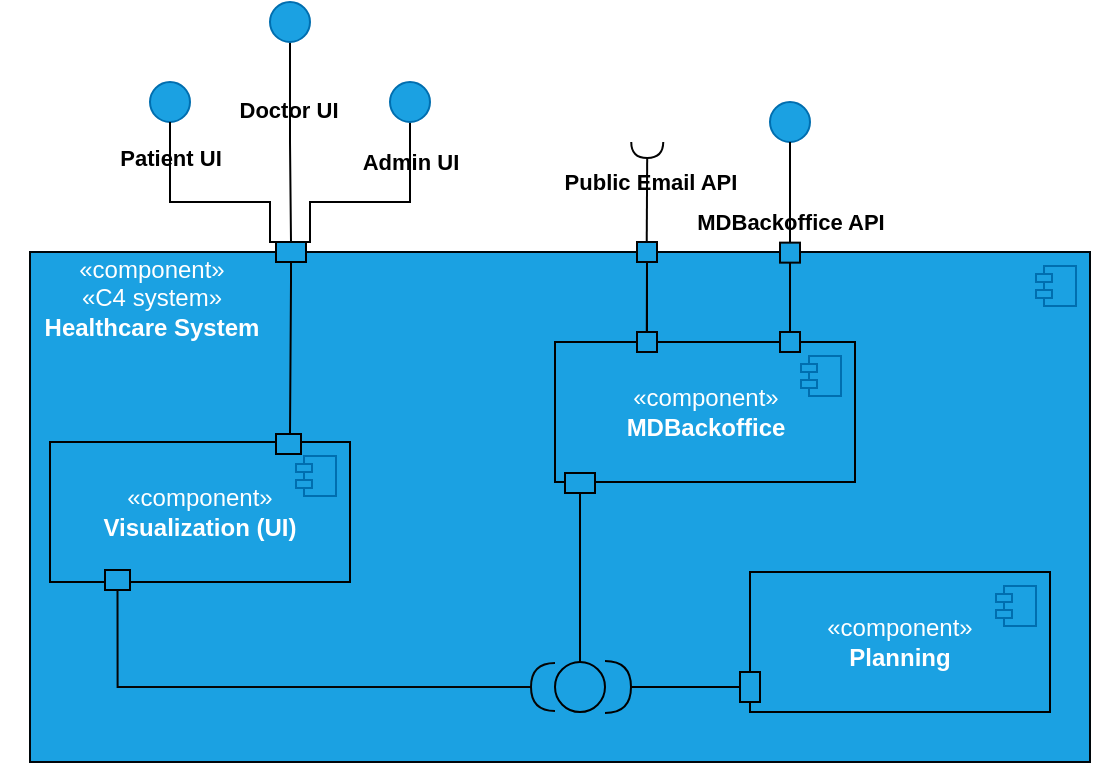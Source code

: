 <mxfile version="24.7.17">
  <diagram name="Page-1" id="5f0bae14-7c28-e335-631c-24af17079c00">
    <mxGraphModel dx="945" dy="515" grid="1" gridSize="10" guides="1" tooltips="1" connect="1" arrows="1" fold="1" page="1" pageScale="1" pageWidth="1100" pageHeight="850" background="none" math="0" shadow="0">
      <root>
        <mxCell id="0" />
        <mxCell id="1" parent="0" />
        <mxCell id="5ntWk99BVRicgcjImMjZ-29" value="" style="html=1;dropTarget=0;whiteSpace=wrap;fillColor=#1ba1e2;fontColor=#ffffff;strokeColor=#00060A;" parent="1" vertex="1">
          <mxGeometry x="40" y="125" width="530" height="255" as="geometry" />
        </mxCell>
        <mxCell id="5ntWk99BVRicgcjImMjZ-30" value="" style="shape=module;jettyWidth=8;jettyHeight=4;fillColor=#1ba1e2;fontColor=#ffffff;strokeColor=#006EAF;" parent="5ntWk99BVRicgcjImMjZ-29" vertex="1">
          <mxGeometry x="1" width="20" height="20" relative="1" as="geometry">
            <mxPoint x="-27" y="7" as="offset" />
          </mxGeometry>
        </mxCell>
        <mxCell id="5ntWk99BVRicgcjImMjZ-34" value="" style="group" parent="1" vertex="1" connectable="0">
          <mxGeometry x="400" y="275" width="150" height="80" as="geometry" />
        </mxCell>
        <mxCell id="5ntWk99BVRicgcjImMjZ-31" value="«component»&lt;br&gt;&lt;b&gt;Planning&lt;/b&gt;" style="html=1;dropTarget=0;whiteSpace=wrap;fillColor=#1ba1e2;fontColor=#ffffff;strokeColor=#000000;" parent="5ntWk99BVRicgcjImMjZ-34" vertex="1">
          <mxGeometry y="10" width="150" height="70" as="geometry" />
        </mxCell>
        <mxCell id="5ntWk99BVRicgcjImMjZ-32" value="" style="shape=module;jettyWidth=8;jettyHeight=4;fillColor=#1ba1e2;fontColor=#ffffff;strokeColor=#006EAF;" parent="5ntWk99BVRicgcjImMjZ-31" vertex="1">
          <mxGeometry x="1" width="20" height="20" relative="1" as="geometry">
            <mxPoint x="-27" y="7" as="offset" />
          </mxGeometry>
        </mxCell>
        <mxCell id="5ntWk99BVRicgcjImMjZ-33" value="" style="rounded=0;whiteSpace=wrap;html=1;fillColor=#1ba1e2;fontColor=#ffffff;strokeColor=#000000;" parent="5ntWk99BVRicgcjImMjZ-34" vertex="1">
          <mxGeometry x="-5" y="60" width="10" height="15" as="geometry" />
        </mxCell>
        <mxCell id="5ntWk99BVRicgcjImMjZ-59" value="&lt;span style=&quot;color: rgb(255, 255, 255);&quot;&gt;«component»&lt;/span&gt;&lt;br style=&quot;color: rgb(255, 255, 255);&quot;&gt;&lt;span style=&quot;color: rgb(255, 255, 255);&quot;&gt;«C4 system»&lt;/span&gt;&lt;br style=&quot;color: rgb(255, 255, 255);&quot;&gt;&lt;b style=&quot;color: rgb(255, 255, 255);&quot;&gt;Healthcare System&lt;/b&gt;" style="text;html=1;align=center;verticalAlign=middle;whiteSpace=wrap;rounded=0;" parent="1" vertex="1">
          <mxGeometry x="25.5" y="125" width="150" height="45" as="geometry" />
        </mxCell>
        <mxCell id="aWajuIK19yeN8hbnkcbw-7" value="" style="group" parent="1" vertex="1" connectable="0">
          <mxGeometry x="302.5" y="160" width="157.5" height="80" as="geometry" />
        </mxCell>
        <mxCell id="5ntWk99BVRicgcjImMjZ-42" value="" style="group" parent="aWajuIK19yeN8hbnkcbw-7" vertex="1" connectable="0">
          <mxGeometry width="157.5" height="80" as="geometry" />
        </mxCell>
        <mxCell id="5ntWk99BVRicgcjImMjZ-43" value="«component»&lt;br&gt;&lt;b&gt;MDBackoffice&lt;/b&gt;" style="html=1;dropTarget=0;whiteSpace=wrap;fillColor=#1ba1e2;fontColor=#ffffff;strokeColor=#000000;" parent="5ntWk99BVRicgcjImMjZ-42" vertex="1">
          <mxGeometry y="10" width="150" height="70" as="geometry" />
        </mxCell>
        <mxCell id="5ntWk99BVRicgcjImMjZ-44" value="" style="shape=module;jettyWidth=8;jettyHeight=4;fillColor=#1ba1e2;fontColor=#ffffff;strokeColor=#006EAF;" parent="5ntWk99BVRicgcjImMjZ-43" vertex="1">
          <mxGeometry x="1" width="20" height="20" relative="1" as="geometry">
            <mxPoint x="-27" y="7" as="offset" />
          </mxGeometry>
        </mxCell>
        <mxCell id="jOTJhImb_GoGXxvrqTHE-16" value="" style="fontStyle=0;labelPosition=right;verticalLabelPosition=middle;align=left;verticalAlign=middle;spacingLeft=2;fillColor=#1BA1E2;strokeColor=#030303;" parent="5ntWk99BVRicgcjImMjZ-42" vertex="1">
          <mxGeometry x="112.5" y="5" width="10" height="10" as="geometry" />
        </mxCell>
        <mxCell id="aWajuIK19yeN8hbnkcbw-20" value="" style="ellipse;whiteSpace=wrap;html=1;align=center;aspect=fixed;fillColor=none;strokeColor=none;resizable=0;perimeter=centerPerimeter;rotatable=0;allowArrows=0;points=[];outlineConnect=1;" parent="1" vertex="1">
          <mxGeometry x="400" y="350" width="10" height="10" as="geometry" />
        </mxCell>
        <mxCell id="aWajuIK19yeN8hbnkcbw-23" value="" style="rounded=0;orthogonalLoop=1;jettySize=auto;html=1;endArrow=halfCircle;endFill=0;endSize=11;strokeWidth=1;sketch=0;fontSize=12;curved=1;entryX=1;entryY=0.5;entryDx=0;entryDy=0;strokeColor=#000000;startSize=6;targetPerimeterSpacing=8;sourcePerimeterSpacing=0;exitX=0;exitY=0.5;exitDx=0;exitDy=0;" parent="1" source="5ntWk99BVRicgcjImMjZ-33" target="aWajuIK19yeN8hbnkcbw-16" edge="1">
          <mxGeometry relative="1" as="geometry">
            <mxPoint x="400" y="432.79" as="sourcePoint" />
            <mxPoint x="384.999" y="367.209" as="targetPoint" />
          </mxGeometry>
        </mxCell>
        <mxCell id="aWajuIK19yeN8hbnkcbw-24" value="" style="ellipse;whiteSpace=wrap;html=1;align=center;aspect=fixed;fillColor=none;strokeColor=none;resizable=0;perimeter=centerPerimeter;rotatable=0;allowArrows=0;points=[];outlineConnect=1;" parent="1" vertex="1">
          <mxGeometry x="430" y="370" width="10" height="10" as="geometry" />
        </mxCell>
        <mxCell id="MUdgfgchrhalaana_HS_-1" style="edgeStyle=orthogonalEdgeStyle;rounded=0;orthogonalLoop=1;jettySize=auto;html=1;entryX=0.5;entryY=0;entryDx=0;entryDy=0;endArrow=none;endFill=0;strokeColor=#000000;" parent="1" source="MUdgfgchrhalaana_HS_-3" target="MUdgfgchrhalaana_HS_-7" edge="1">
          <mxGeometry relative="1" as="geometry" />
        </mxCell>
        <mxCell id="MUdgfgchrhalaana_HS_-2" value="Doctor UI" style="edgeLabel;html=1;align=center;verticalAlign=middle;resizable=0;points=[];labelBackgroundColor=none;fontStyle=1" parent="MUdgfgchrhalaana_HS_-1" vertex="1" connectable="0">
          <mxGeometry x="-0.329" y="-1" relative="1" as="geometry">
            <mxPoint as="offset" />
          </mxGeometry>
        </mxCell>
        <mxCell id="MUdgfgchrhalaana_HS_-3" value="" style="ellipse;whiteSpace=wrap;html=1;fillColor=#1ba1e2;fontColor=#ffffff;strokeColor=#006EAF;" parent="1" vertex="1">
          <mxGeometry x="160" width="20" height="20" as="geometry" />
        </mxCell>
        <mxCell id="MUdgfgchrhalaana_HS_-4" value="" style="ellipse;whiteSpace=wrap;html=1;fillColor=#1ba1e2;fontColor=#ffffff;strokeColor=#006EAF;" parent="1" vertex="1">
          <mxGeometry x="100" y="40" width="20" height="20" as="geometry" />
        </mxCell>
        <mxCell id="MUdgfgchrhalaana_HS_-5" style="edgeStyle=orthogonalEdgeStyle;rounded=0;orthogonalLoop=1;jettySize=auto;html=1;exitX=0.163;exitY=0.003;exitDx=0;exitDy=0;entryX=0.5;entryY=1;entryDx=0;entryDy=0;endArrow=none;endFill=0;strokeColor=#000000;exitPerimeter=0;" parent="1" source="MUdgfgchrhalaana_HS_-7" target="MUdgfgchrhalaana_HS_-4" edge="1">
          <mxGeometry relative="1" as="geometry">
            <mxPoint x="120" y="80" as="targetPoint" />
            <mxPoint x="165" y="110" as="sourcePoint" />
            <Array as="points">
              <mxPoint x="160" y="120" />
              <mxPoint x="160" y="100" />
              <mxPoint x="110" y="100" />
              <mxPoint x="110" y="60" />
            </Array>
          </mxGeometry>
        </mxCell>
        <mxCell id="MUdgfgchrhalaana_HS_-6" value="Patient UI" style="edgeLabel;html=1;align=center;verticalAlign=middle;resizable=0;points=[];labelBackgroundColor=none;fontStyle=1" parent="MUdgfgchrhalaana_HS_-5" vertex="1" connectable="0">
          <mxGeometry x="0.807" y="1" relative="1" as="geometry">
            <mxPoint x="1" y="7" as="offset" />
          </mxGeometry>
        </mxCell>
        <mxCell id="MUdgfgchrhalaana_HS_-22" style="edgeStyle=orthogonalEdgeStyle;rounded=0;orthogonalLoop=1;jettySize=auto;html=1;exitX=0.5;exitY=1;exitDx=0;exitDy=0;entryX=0.5;entryY=0;entryDx=0;entryDy=0;strokeColor=#000000;endArrow=none;endFill=0;" parent="1" source="MUdgfgchrhalaana_HS_-7" target="MUdgfgchrhalaana_HS_-21" edge="1">
          <mxGeometry relative="1" as="geometry">
            <Array as="points">
              <mxPoint x="171" y="140" />
              <mxPoint x="170" y="140" />
              <mxPoint x="170" y="216" />
            </Array>
          </mxGeometry>
        </mxCell>
        <mxCell id="MUdgfgchrhalaana_HS_-7" value="" style="rounded=0;whiteSpace=wrap;html=1;fillColor=#1ba1e2;fontColor=#ffffff;strokeColor=#000000;" parent="1" vertex="1">
          <mxGeometry x="163" y="120" width="15" height="10" as="geometry" />
        </mxCell>
        <mxCell id="MUdgfgchrhalaana_HS_-8" style="edgeStyle=orthogonalEdgeStyle;rounded=0;orthogonalLoop=1;jettySize=auto;html=1;entryX=0.5;entryY=0;entryDx=0;entryDy=0;endArrow=none;endFill=0;strokeColor=#000000;" parent="1" source="MUdgfgchrhalaana_HS_-10" target="MUdgfgchrhalaana_HS_-7" edge="1">
          <mxGeometry relative="1" as="geometry">
            <Array as="points">
              <mxPoint x="230" y="100" />
              <mxPoint x="180" y="100" />
              <mxPoint x="180" y="120" />
            </Array>
          </mxGeometry>
        </mxCell>
        <mxCell id="MUdgfgchrhalaana_HS_-9" value="Admin UI" style="edgeLabel;html=1;align=center;verticalAlign=middle;resizable=0;points=[];labelBackgroundColor=none;fontStyle=1" parent="MUdgfgchrhalaana_HS_-8" vertex="1" connectable="0">
          <mxGeometry x="-0.786" relative="1" as="geometry">
            <mxPoint y="7" as="offset" />
          </mxGeometry>
        </mxCell>
        <mxCell id="MUdgfgchrhalaana_HS_-10" value="" style="ellipse;whiteSpace=wrap;html=1;fillColor=#1ba1e2;fontColor=#ffffff;strokeColor=#006EAF;" parent="1" vertex="1">
          <mxGeometry x="220" y="40" width="20" height="20" as="geometry" />
        </mxCell>
        <mxCell id="MUdgfgchrhalaana_HS_-15" value="" style="group" parent="1" vertex="1" connectable="0">
          <mxGeometry x="50" y="220" width="150" height="80" as="geometry" />
        </mxCell>
        <mxCell id="MUdgfgchrhalaana_HS_-12" value="«component»&lt;br&gt;&lt;b&gt;Visualization (UI)&lt;/b&gt;" style="html=1;dropTarget=0;whiteSpace=wrap;fillColor=#1ba1e2;fontColor=#ffffff;strokeColor=#000000;" parent="MUdgfgchrhalaana_HS_-15" vertex="1">
          <mxGeometry width="150" height="70" as="geometry" />
        </mxCell>
        <mxCell id="MUdgfgchrhalaana_HS_-13" value="" style="shape=module;jettyWidth=8;jettyHeight=4;fillColor=#1ba1e2;fontColor=#ffffff;strokeColor=#006EAF;" parent="MUdgfgchrhalaana_HS_-12" vertex="1">
          <mxGeometry x="1" width="20" height="20" relative="1" as="geometry">
            <mxPoint x="-27" y="7" as="offset" />
          </mxGeometry>
        </mxCell>
        <mxCell id="MUdgfgchrhalaana_HS_-14" value="" style="rounded=0;whiteSpace=wrap;html=1;fillColor=#1ba1e2;fontColor=#ffffff;strokeColor=#000000;" parent="MUdgfgchrhalaana_HS_-15" vertex="1">
          <mxGeometry x="27.5" y="64" width="12.5" height="10" as="geometry" />
        </mxCell>
        <mxCell id="MUdgfgchrhalaana_HS_-25" value="" style="ellipse;whiteSpace=wrap;html=1;align=center;aspect=fixed;fillColor=none;strokeColor=none;resizable=0;perimeter=centerPerimeter;rotatable=0;allowArrows=0;points=[];outlineConnect=1;" parent="1" vertex="1">
          <mxGeometry x="375" y="80" width="10" height="10" as="geometry" />
        </mxCell>
        <mxCell id="MUdgfgchrhalaana_HS_-28" style="edgeStyle=orthogonalEdgeStyle;rounded=0;orthogonalLoop=1;jettySize=auto;html=1;exitX=0.5;exitY=1;exitDx=0;exitDy=0;endArrow=none;endFill=0;strokeColor=#000000;entryX=0.5;entryY=0;entryDx=0;entryDy=0;" parent="1" source="jOTJhImb_GoGXxvrqTHE-10" target="jOTJhImb_GoGXxvrqTHE-16" edge="1">
          <mxGeometry relative="1" as="geometry">
            <Array as="points">
              <mxPoint x="420" y="160" />
              <mxPoint x="420" y="160" />
            </Array>
            <mxPoint x="419" y="168" as="targetPoint" />
          </mxGeometry>
        </mxCell>
        <mxCell id="MUdgfgchrhalaana_HS_-26" value="" style="ellipse;whiteSpace=wrap;html=1;fillColor=#1ba1e2;fontColor=#ffffff;strokeColor=#006EAF;" parent="1" vertex="1">
          <mxGeometry x="410" y="50" width="20" height="20" as="geometry" />
        </mxCell>
        <mxCell id="aWajuIK19yeN8hbnkcbw-16" value="" style="ellipse;whiteSpace=wrap;html=1;aspect=fixed;fillColor=#1ba1e2;fontColor=#ffffff;strokeColor=#000000;" parent="1" vertex="1">
          <mxGeometry x="302.5" y="330" width="25" height="25" as="geometry" />
        </mxCell>
        <mxCell id="MUdgfgchrhalaana_HS_-33" style="edgeStyle=orthogonalEdgeStyle;rounded=0;orthogonalLoop=1;jettySize=auto;html=1;exitX=0.5;exitY=1;exitDx=0;exitDy=0;entryX=0;entryY=0.5;entryDx=0;entryDy=0;strokeColor=#050505;endArrow=halfCircle;endFill=0;endSize=10;startSize=6;" parent="1" source="MUdgfgchrhalaana_HS_-14" target="aWajuIK19yeN8hbnkcbw-16" edge="1">
          <mxGeometry relative="1" as="geometry" />
        </mxCell>
        <mxCell id="MUdgfgchrhalaana_HS_-21" value="" style="rounded=0;whiteSpace=wrap;html=1;fillColor=#1ba1e2;fontColor=#ffffff;strokeColor=#000000;" parent="1" vertex="1">
          <mxGeometry x="163" y="216" width="12.5" height="10" as="geometry" />
        </mxCell>
        <mxCell id="pQdZ2BJoLrBctTJRSlxI-9" style="edgeStyle=orthogonalEdgeStyle;rounded=0;orthogonalLoop=1;jettySize=auto;html=1;exitX=1;exitY=0.5;exitDx=0;exitDy=0;entryX=0.5;entryY=0;entryDx=0;entryDy=0;endArrow=none;endFill=0;strokeColor=#000000;" parent="1" source="MUdgfgchrhalaana_HS_-27" target="aWajuIK19yeN8hbnkcbw-16" edge="1">
          <mxGeometry relative="1" as="geometry" />
        </mxCell>
        <mxCell id="MUdgfgchrhalaana_HS_-27" value="" style="rounded=0;whiteSpace=wrap;html=1;fillColor=#1ba1e2;fontColor=#ffffff;strokeColor=#000000;rotation=90;" parent="1" vertex="1">
          <mxGeometry x="310" y="233" width="10" height="15" as="geometry" />
        </mxCell>
        <mxCell id="jOTJhImb_GoGXxvrqTHE-11" value="" style="edgeStyle=orthogonalEdgeStyle;rounded=0;orthogonalLoop=1;jettySize=auto;html=1;exitX=0.5;exitY=1;exitDx=0;exitDy=0;entryX=0.5;entryY=0;entryDx=0;entryDy=0;endArrow=none;endFill=0;strokeColor=#000000;" parent="1" source="MUdgfgchrhalaana_HS_-26" target="jOTJhImb_GoGXxvrqTHE-10" edge="1">
          <mxGeometry relative="1" as="geometry">
            <Array as="points">
              <mxPoint x="420" y="110" />
              <mxPoint x="420" y="110" />
            </Array>
            <mxPoint x="420" y="70" as="sourcePoint" />
            <mxPoint x="420" y="163" as="targetPoint" />
          </mxGeometry>
        </mxCell>
        <mxCell id="jOTJhImb_GoGXxvrqTHE-12" value="&lt;b&gt;MDBackoffice API&lt;/b&gt;" style="edgeLabel;html=1;align=center;verticalAlign=middle;resizable=0;points=[];labelBackgroundColor=none;" parent="jOTJhImb_GoGXxvrqTHE-11" vertex="1" connectable="0">
          <mxGeometry x="-0.89" relative="1" as="geometry">
            <mxPoint y="37" as="offset" />
          </mxGeometry>
        </mxCell>
        <mxCell id="jOTJhImb_GoGXxvrqTHE-10" value="" style="fontStyle=0;labelPosition=right;verticalLabelPosition=middle;align=left;verticalAlign=middle;spacingLeft=2;fillColor=#1BA1E2;strokeColor=#030303;" parent="1" vertex="1">
          <mxGeometry x="415" y="120.32" width="10" height="10" as="geometry" />
        </mxCell>
        <mxCell id="jOTJhImb_GoGXxvrqTHE-13" style="edgeStyle=orthogonalEdgeStyle;rounded=0;orthogonalLoop=1;jettySize=auto;html=1;exitX=0.5;exitY=1;exitDx=0;exitDy=0;entryX=0;entryY=0.5;entryDx=0;entryDy=0;endArrow=none;endFill=0;strokeColor=#000000;" parent="1" source="jOTJhImb_GoGXxvrqTHE-14" edge="1">
          <mxGeometry relative="1" as="geometry">
            <Array as="points">
              <mxPoint x="348.37" y="130" />
              <mxPoint x="348.37" y="130" />
            </Array>
            <mxPoint x="348.37" y="140" as="sourcePoint" />
            <mxPoint x="348.37" y="173" as="targetPoint" />
          </mxGeometry>
        </mxCell>
        <mxCell id="jOTJhImb_GoGXxvrqTHE-14" value="" style="fontStyle=0;labelPosition=right;verticalLabelPosition=middle;align=left;verticalAlign=middle;spacingLeft=2;fillColor=#1BA1E2;strokeColor=#030303;" parent="1" vertex="1">
          <mxGeometry x="343.5" y="165" width="10" height="10" as="geometry" />
        </mxCell>
        <mxCell id="jOTJhImb_GoGXxvrqTHE-20" value="" style="fontStyle=0;labelPosition=right;verticalLabelPosition=middle;align=left;verticalAlign=middle;spacingLeft=2;fillColor=#1BA1E2;strokeColor=#030303;" parent="1" vertex="1">
          <mxGeometry x="343.5" y="120" width="10" height="10" as="geometry" />
        </mxCell>
        <mxCell id="jOTJhImb_GoGXxvrqTHE-22" value="" style="rounded=0;orthogonalLoop=1;jettySize=auto;html=1;endArrow=halfCircle;endFill=0;endSize=6;strokeWidth=1;sketch=0;fontSize=12;curved=1;exitX=0.441;exitY=-0.048;exitDx=0;exitDy=0;exitPerimeter=0;fillColor=#030303;strokeColor=#030303;" parent="1" edge="1">
          <mxGeometry relative="1" as="geometry">
            <mxPoint x="348.37" y="119.52" as="sourcePoint" />
            <mxPoint x="348.63" y="70" as="targetPoint" />
            <Array as="points" />
          </mxGeometry>
        </mxCell>
        <mxCell id="jOTJhImb_GoGXxvrqTHE-23" value="" style="ellipse;whiteSpace=wrap;html=1;align=center;aspect=fixed;fillColor=none;strokeColor=none;resizable=0;perimeter=centerPerimeter;rotatable=0;allowArrows=0;points=[];outlineConnect=1;" parent="1" vertex="1">
          <mxGeometry x="330" y="150" width="10" height="10" as="geometry" />
        </mxCell>
        <mxCell id="jOTJhImb_GoGXxvrqTHE-24" value="&lt;b&gt;Public Email API&lt;/b&gt;" style="edgeLabel;html=1;align=center;verticalAlign=middle;resizable=0;points=[];labelBackgroundColor=none;" parent="1" vertex="1" connectable="0">
          <mxGeometry x="175.503" y="140.003" as="geometry">
            <mxPoint x="174" y="-50" as="offset" />
          </mxGeometry>
        </mxCell>
      </root>
    </mxGraphModel>
  </diagram>
</mxfile>
